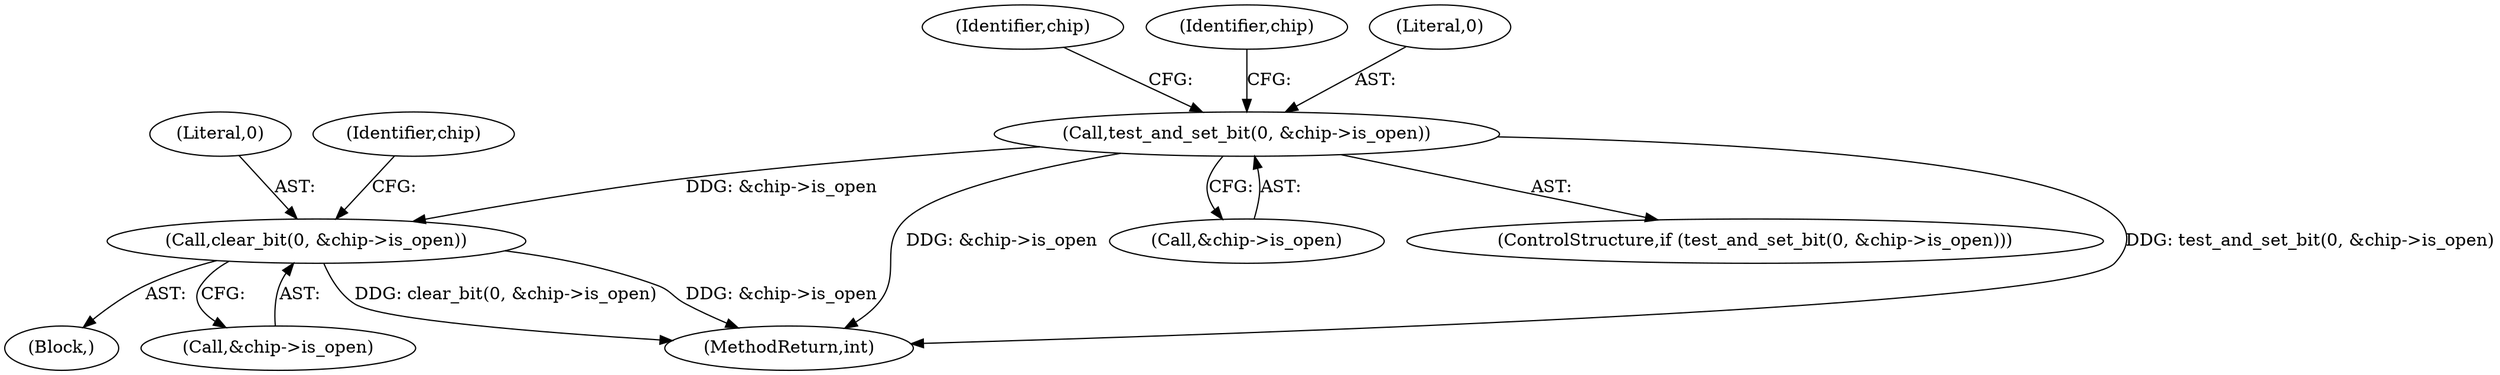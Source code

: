 digraph "0_linux_1309d7afbed112f0e8e90be9af975550caa0076b@pointer" {
"1000143" [label="(Call,test_and_set_bit(0, &chip->is_open))"];
"1000176" [label="(Call,clear_bit(0, &chip->is_open))"];
"1000176" [label="(Call,clear_bit(0, &chip->is_open))"];
"1000202" [label="(MethodReturn,int)"];
"1000175" [label="(Block,)"];
"1000177" [label="(Literal,0)"];
"1000145" [label="(Call,&chip->is_open)"];
"1000184" [label="(Identifier,chip)"];
"1000142" [label="(ControlStructure,if (test_and_set_bit(0, &chip->is_open)))"];
"1000143" [label="(Call,test_and_set_bit(0, &chip->is_open))"];
"1000152" [label="(Identifier,chip)"];
"1000164" [label="(Identifier,chip)"];
"1000178" [label="(Call,&chip->is_open)"];
"1000144" [label="(Literal,0)"];
"1000143" -> "1000142"  [label="AST: "];
"1000143" -> "1000145"  [label="CFG: "];
"1000144" -> "1000143"  [label="AST: "];
"1000145" -> "1000143"  [label="AST: "];
"1000152" -> "1000143"  [label="CFG: "];
"1000164" -> "1000143"  [label="CFG: "];
"1000143" -> "1000202"  [label="DDG: test_and_set_bit(0, &chip->is_open)"];
"1000143" -> "1000202"  [label="DDG: &chip->is_open"];
"1000143" -> "1000176"  [label="DDG: &chip->is_open"];
"1000176" -> "1000175"  [label="AST: "];
"1000176" -> "1000178"  [label="CFG: "];
"1000177" -> "1000176"  [label="AST: "];
"1000178" -> "1000176"  [label="AST: "];
"1000184" -> "1000176"  [label="CFG: "];
"1000176" -> "1000202"  [label="DDG: clear_bit(0, &chip->is_open)"];
"1000176" -> "1000202"  [label="DDG: &chip->is_open"];
}
